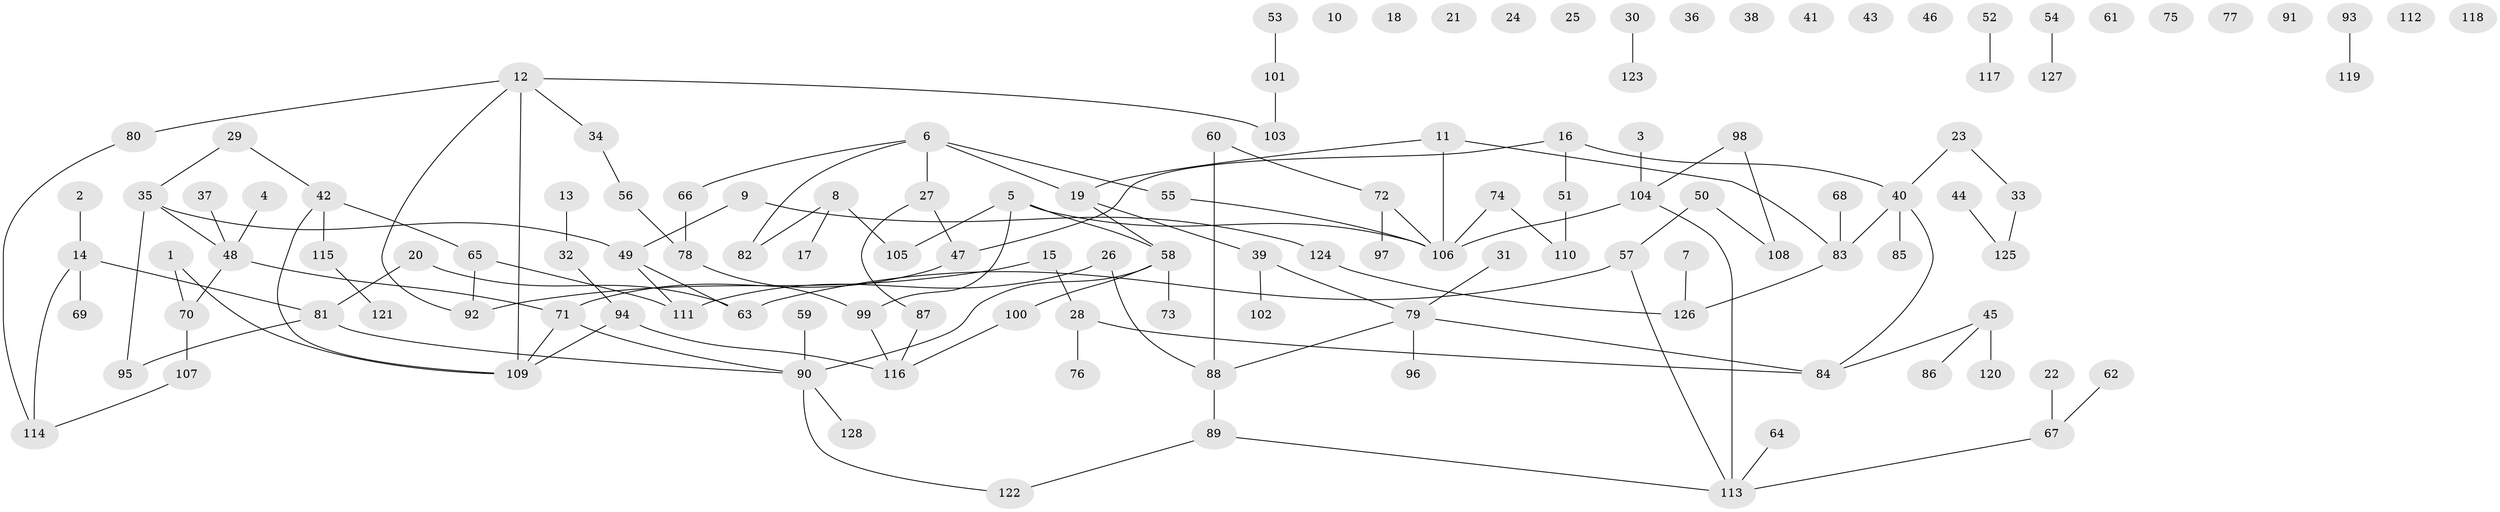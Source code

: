 // Generated by graph-tools (version 1.1) at 2025/13/03/09/25 04:13:02]
// undirected, 128 vertices, 135 edges
graph export_dot {
graph [start="1"]
  node [color=gray90,style=filled];
  1;
  2;
  3;
  4;
  5;
  6;
  7;
  8;
  9;
  10;
  11;
  12;
  13;
  14;
  15;
  16;
  17;
  18;
  19;
  20;
  21;
  22;
  23;
  24;
  25;
  26;
  27;
  28;
  29;
  30;
  31;
  32;
  33;
  34;
  35;
  36;
  37;
  38;
  39;
  40;
  41;
  42;
  43;
  44;
  45;
  46;
  47;
  48;
  49;
  50;
  51;
  52;
  53;
  54;
  55;
  56;
  57;
  58;
  59;
  60;
  61;
  62;
  63;
  64;
  65;
  66;
  67;
  68;
  69;
  70;
  71;
  72;
  73;
  74;
  75;
  76;
  77;
  78;
  79;
  80;
  81;
  82;
  83;
  84;
  85;
  86;
  87;
  88;
  89;
  90;
  91;
  92;
  93;
  94;
  95;
  96;
  97;
  98;
  99;
  100;
  101;
  102;
  103;
  104;
  105;
  106;
  107;
  108;
  109;
  110;
  111;
  112;
  113;
  114;
  115;
  116;
  117;
  118;
  119;
  120;
  121;
  122;
  123;
  124;
  125;
  126;
  127;
  128;
  1 -- 70;
  1 -- 109;
  2 -- 14;
  3 -- 104;
  4 -- 48;
  5 -- 58;
  5 -- 99;
  5 -- 105;
  5 -- 106;
  6 -- 19;
  6 -- 27;
  6 -- 55;
  6 -- 66;
  6 -- 82;
  7 -- 126;
  8 -- 17;
  8 -- 82;
  8 -- 105;
  9 -- 49;
  9 -- 124;
  11 -- 19;
  11 -- 83;
  11 -- 106;
  12 -- 34;
  12 -- 80;
  12 -- 92;
  12 -- 103;
  12 -- 109;
  13 -- 32;
  14 -- 69;
  14 -- 81;
  14 -- 114;
  15 -- 28;
  15 -- 92;
  16 -- 40;
  16 -- 47;
  16 -- 51;
  19 -- 39;
  19 -- 58;
  20 -- 63;
  20 -- 81;
  22 -- 67;
  23 -- 33;
  23 -- 40;
  26 -- 88;
  26 -- 111;
  27 -- 47;
  27 -- 87;
  28 -- 76;
  28 -- 84;
  29 -- 35;
  29 -- 42;
  30 -- 123;
  31 -- 79;
  32 -- 94;
  33 -- 125;
  34 -- 56;
  35 -- 48;
  35 -- 49;
  35 -- 95;
  37 -- 48;
  39 -- 79;
  39 -- 102;
  40 -- 83;
  40 -- 84;
  40 -- 85;
  42 -- 65;
  42 -- 109;
  42 -- 115;
  44 -- 125;
  45 -- 84;
  45 -- 86;
  45 -- 120;
  47 -- 71;
  48 -- 70;
  48 -- 71;
  49 -- 63;
  49 -- 111;
  50 -- 57;
  50 -- 108;
  51 -- 110;
  52 -- 117;
  53 -- 101;
  54 -- 127;
  55 -- 106;
  56 -- 78;
  57 -- 63;
  57 -- 113;
  58 -- 73;
  58 -- 90;
  58 -- 100;
  59 -- 90;
  60 -- 72;
  60 -- 88;
  62 -- 67;
  64 -- 113;
  65 -- 92;
  65 -- 111;
  66 -- 78;
  67 -- 113;
  68 -- 83;
  70 -- 107;
  71 -- 90;
  71 -- 109;
  72 -- 97;
  72 -- 106;
  74 -- 106;
  74 -- 110;
  78 -- 99;
  79 -- 84;
  79 -- 88;
  79 -- 96;
  80 -- 114;
  81 -- 90;
  81 -- 95;
  83 -- 126;
  87 -- 116;
  88 -- 89;
  89 -- 113;
  89 -- 122;
  90 -- 122;
  90 -- 128;
  93 -- 119;
  94 -- 109;
  94 -- 116;
  98 -- 104;
  98 -- 108;
  99 -- 116;
  100 -- 116;
  101 -- 103;
  104 -- 106;
  104 -- 113;
  107 -- 114;
  115 -- 121;
  124 -- 126;
}
